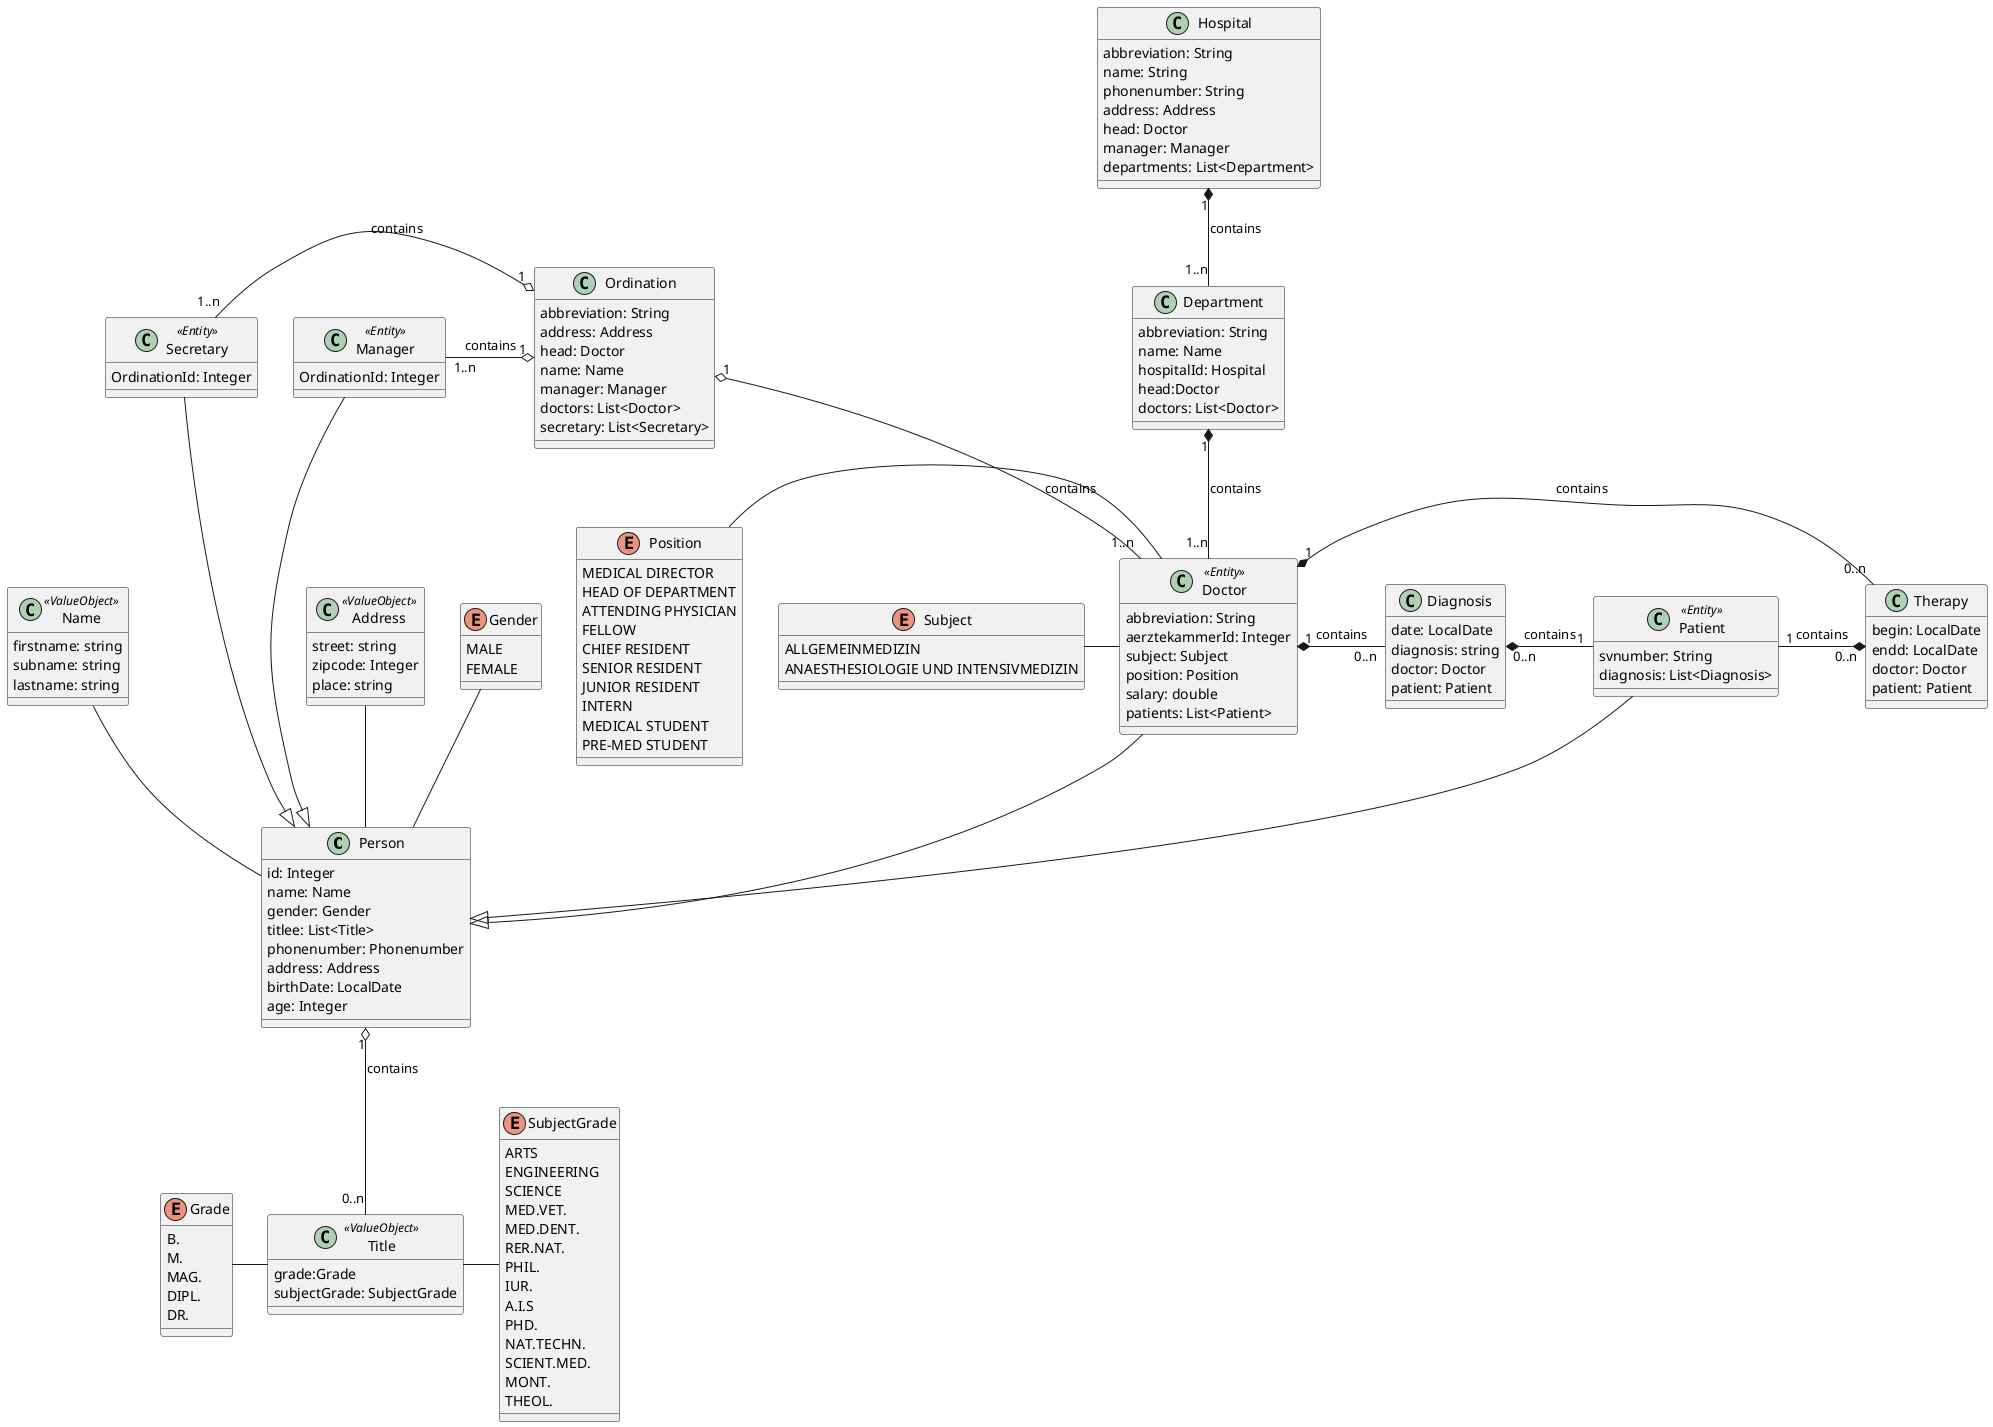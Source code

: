 @startuml


class Person{
id: Integer
name: Name
gender: Gender
titlee: List<Title>
phonenumber: Phonenumber
address: Address
birthDate: LocalDate
age: Integer
}
class Doctor<<Entity>>{
abbreviation: String
aerztekammerId: Integer
subject: Subject
position: Position
salary: double
patients: List<Patient>
}
class Patient<<Entity>>{
svnumber: String
diagnosis: List<Diagnosis>

}
class Manager<<Entity>>{
OrdinationId: Integer
}
class Secretary<<Entity>>{
OrdinationId: Integer
}
class Hospital{
abbreviation: String
name: String
phonenumber: String
address: Address
head: Doctor
manager: Manager
departments: List<Department>
}
class Department{
abbreviation: String
name: Name
hospitalId: Hospital
head:Doctor
doctors: List<Doctor>
}
class Ordination{
abbreviation: String
address: Address
head: Doctor
name: Name
manager: Manager
doctors: List<Doctor>
secretary: List<Secretary>
}

class Therapy{
begin: LocalDate
endd: LocalDate
doctor: Doctor
patient: Patient
}
class Diagnosis{
date: LocalDate
diagnosis: string
doctor: Doctor
patient: Patient
}
class Title<<ValueObject>>{
grade:Grade
subjectGrade: SubjectGrade
}
enum Gender{
MALE
FEMALE
}
enum Grade{
B.
M.
MAG.
DIPL.
DR.
}
enum SubjectGrade{
ARTS
ENGINEERING
SCIENCE
MED.VET.
MED.DENT.
RER.NAT.
PHIL.
IUR.
A.I.S
PHD.
NAT.TECHN.
SCIENT.MED.
MONT.
THEOL.
}
enum Position{
MEDICAL DIRECTOR
HEAD OF DEPARTMENT
ATTENDING PHYSICIAN
FELLOW
CHIEF RESIDENT
SENIOR RESIDENT
JUNIOR RESIDENT
INTERN
MEDICAL STUDENT
PRE-MED STUDENT
}
enum Subject{
ALLGEMEINMEDIZIN
ANAESTHESIOLOGIE UND INTENSIVMEDIZIN

}
class Address <<ValueObject>>{
street: string
zipcode: Integer
place: string
}
class Name <<ValueObject>>{
firstname: string
subname: string
lastname: string
}

Person <|-up- Doctor
Person <|-up- Patient
Person <|-up- Manager
Person <|-up- Secretary

Person -up- Gender
Person -up- Address
Title -left- Grade
Title-right- SubjectGrade
Person "1" o-down- "0..n" Title : contains
Hospital "1" *-down- "1..n" Department :contains
Department "1" *-down- "1..n" Doctor :contains
Doctor-left- Position
Doctor-left-Subject

Ordination "1" o-down- "1..n" Doctor:contains
Ordination "1" o-left- "1..n" Manager:contains
Ordination "1" o-left- "1..n" Secretary:contains

Person -up- Name
Doctor "1" *-right "0..n" Diagnosis :contains
Doctor "1" *-right "0..n" Therapy :contains
Therapy "0..n" *-left "1" Patient :contains
Diagnosis "0..n" *-down "1" Patient :contains






@enduml